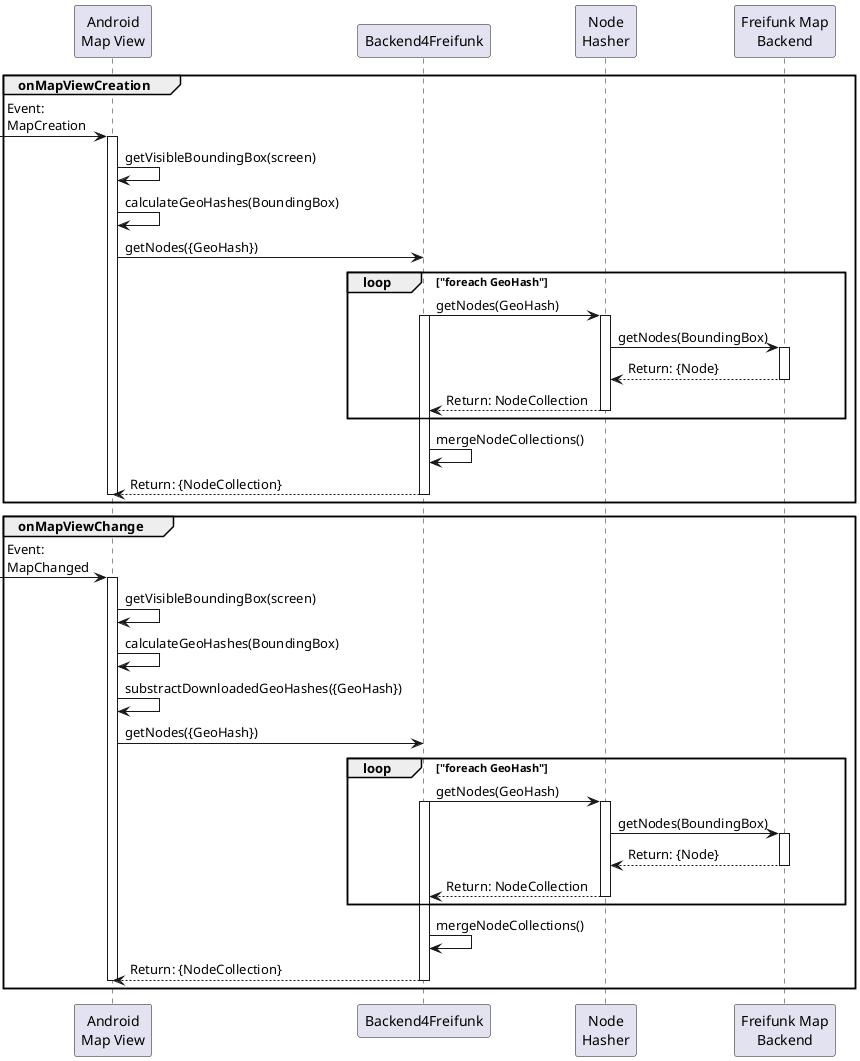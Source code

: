 @startuml

participant MV as "Android\nMap View"
participant B4FF as "Backend4Freifunk"
participant NH as "Node\nHasher"
participant FFB as "Freifunk Map\nBackend"

group onMapViewCreation

    [-> MV: Event: \nMapCreation
    activate MV
    MV -> MV: getVisibleBoundingBox(screen)

    MV -> MV: calculateGeoHashes(BoundingBox)


    MV -> B4FF: getNodes({GeoHash})

        loop "foreach GeoHash"
            B4FF -> NH: getNodes(GeoHash)
            activate B4FF
            activate NH

                NH -> FFB: getNodes(BoundingBox)
                activate FFB
                FFB --> NH: Return: {Node}
                deactivate FFB

            NH --> B4FF: Return: NodeCollection
            deactivate NH
        end

        B4FF -> B4FF: mergeNodeCollections()

        B4FF --> MV: Return: {NodeCollection}

        deactivate B4FF
    deactivate MV

end

group onMapViewChange

    [-> MV: Event: \nMapChanged
    activate MV
    MV -> MV: getVisibleBoundingBox(screen)

    MV -> MV: calculateGeoHashes(BoundingBox)

    MV -> MV: substractDownloadedGeoHashes({GeoHash})

    MV -> B4FF: getNodes({GeoHash})

        loop "foreach GeoHash"
            B4FF -> NH: getNodes(GeoHash)
            activate B4FF
            activate NH

                NH -> FFB: getNodes(BoundingBox)
                activate FFB
                FFB --> NH: Return: {Node}
                deactivate FFB

            NH --> B4FF: Return: NodeCollection
            deactivate NH
        end

        B4FF -> B4FF: mergeNodeCollections()

        B4FF --> MV: Return: {NodeCollection}

        deactivate B4FF
    deactivate MV

end

@enduml